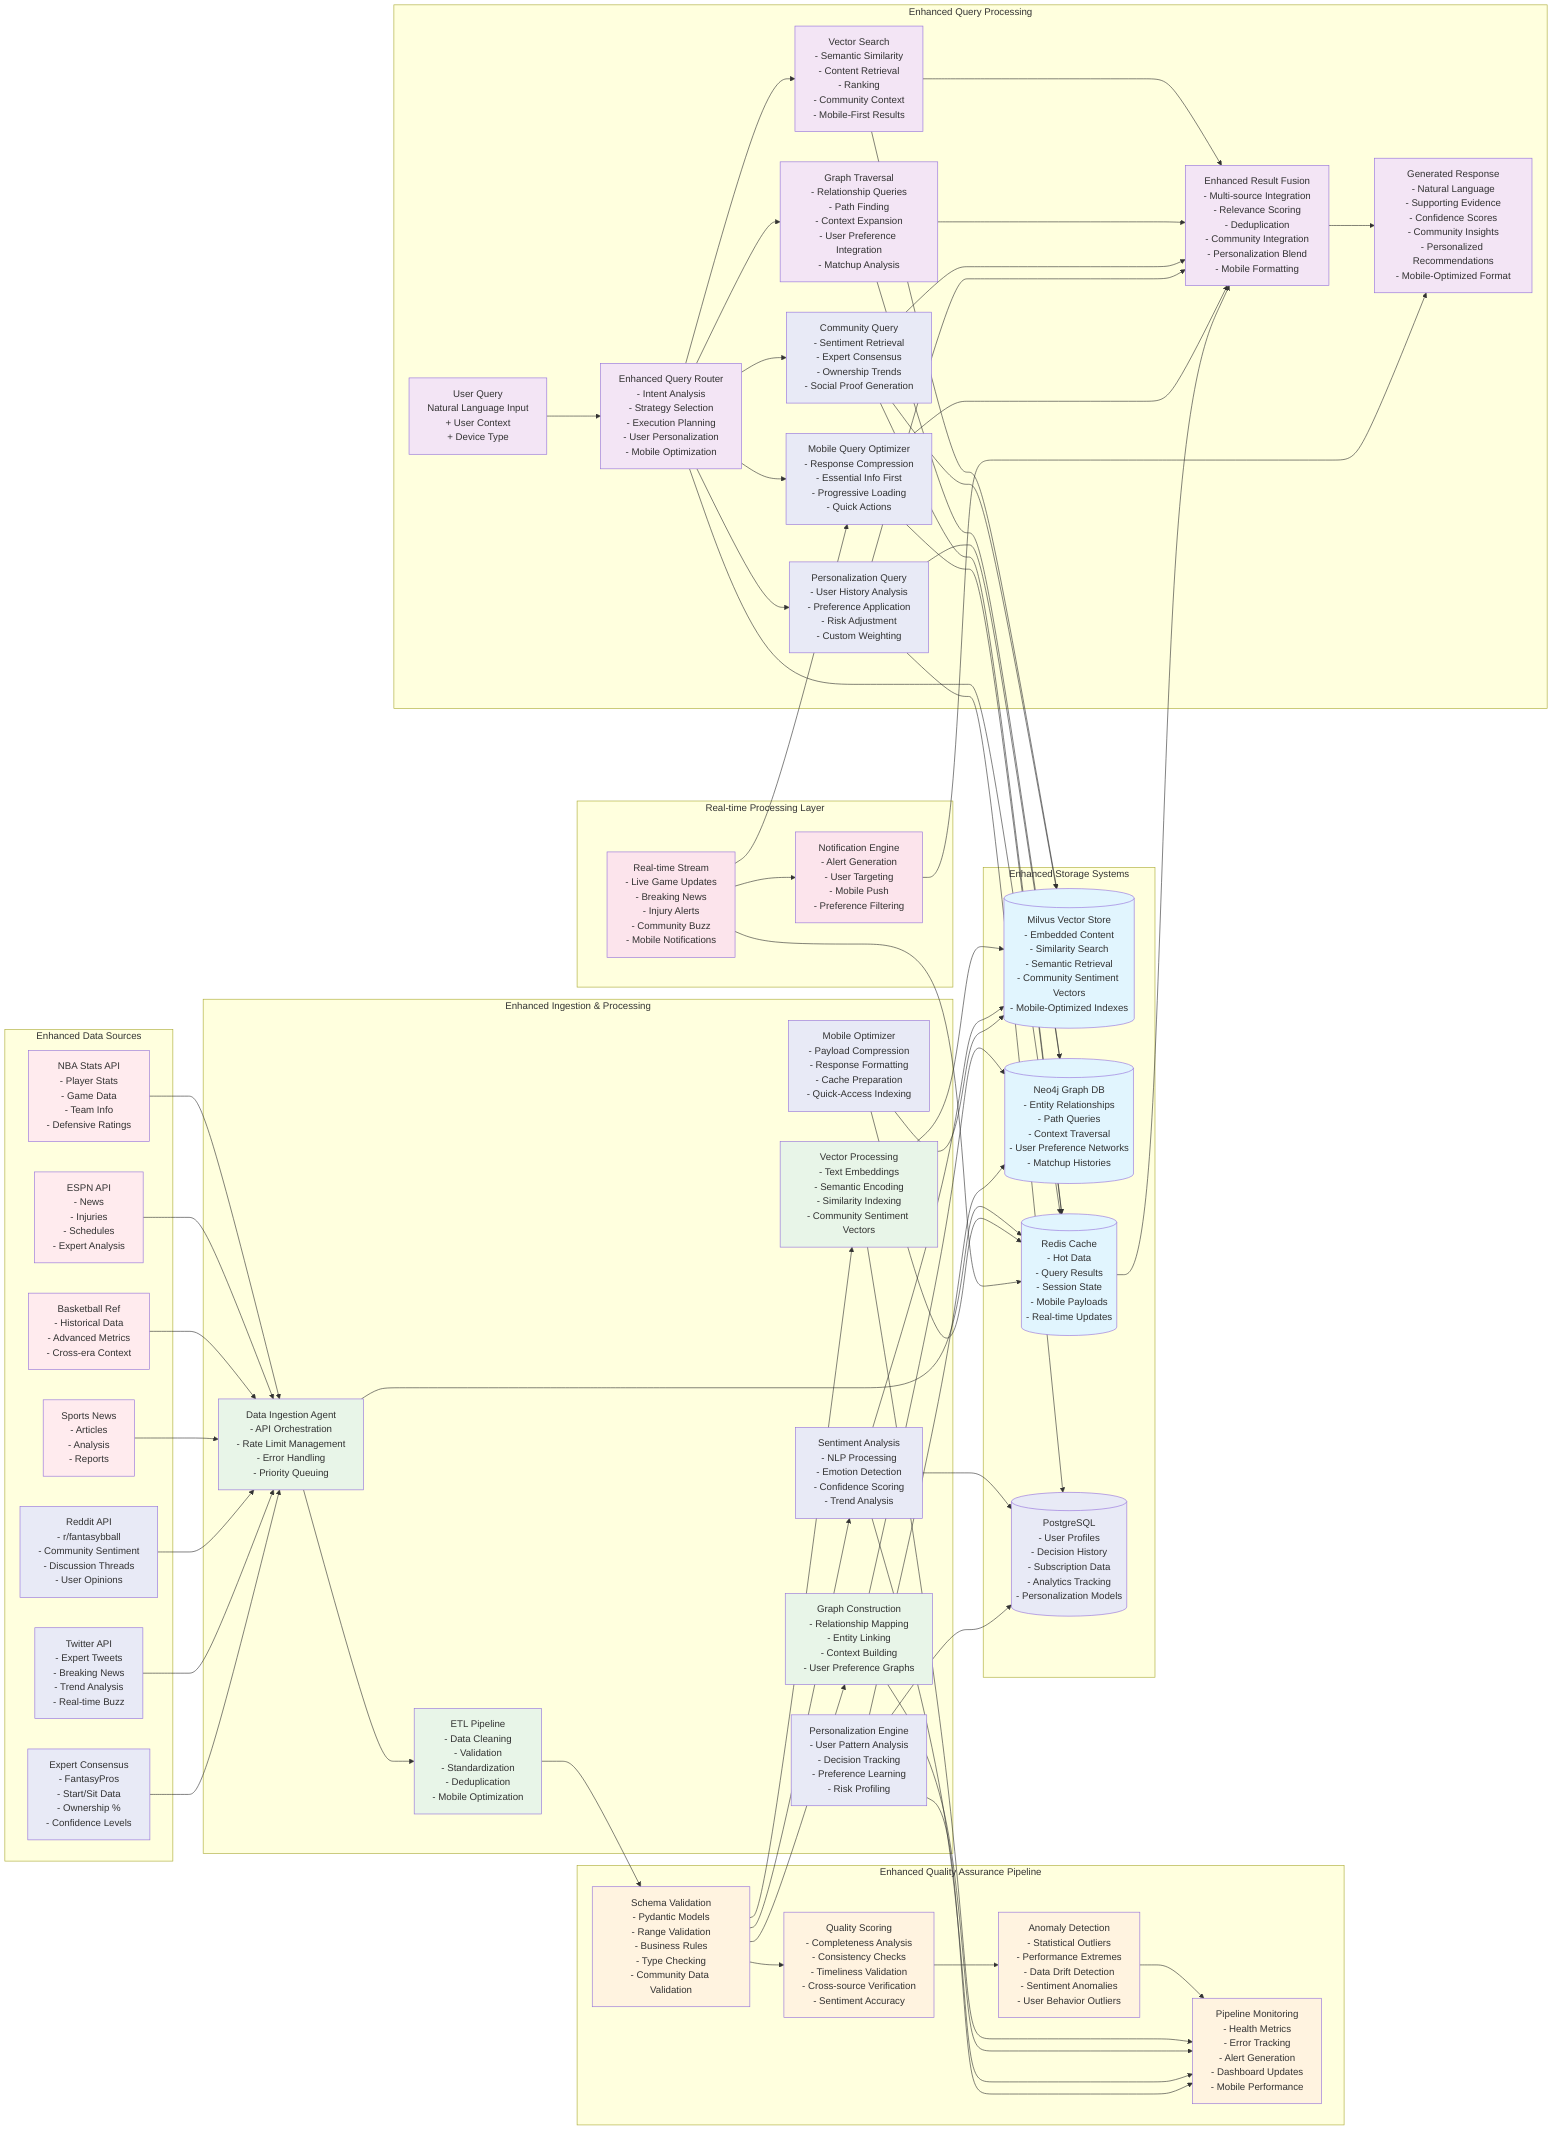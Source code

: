 graph LR
    subgraph "Enhanced Data Sources"
        NBA[NBA Stats API<br/>- Player Stats<br/>- Game Data<br/>- Team Info<br/>- Defensive Ratings]
        ESPN[ESPN API<br/>- News<br/>- Injuries<br/>- Schedules<br/>- Expert Analysis]
        BBR[Basketball Ref<br/>- Historical Data<br/>- Advanced Metrics<br/>- Cross-era Context]
        NEWS[Sports News<br/>- Articles<br/>- Analysis<br/>- Reports]
        
        %% NEW: Community Data Sources
        REDDIT[Reddit API<br/>- r/fantasybball<br/>- Community Sentiment<br/>- Discussion Threads<br/>- User Opinions]
        TWITTER[Twitter API<br/>- Expert Tweets<br/>- Breaking News<br/>- Trend Analysis<br/>- Real-time Buzz]
        EXPERT[Expert Consensus<br/>- FantasyPros<br/>- Start/Sit Data<br/>- Ownership %<br/>- Confidence Levels]
    end
    
    subgraph "Enhanced Ingestion & Processing"
        AGENT[Data Ingestion Agent<br/>- API Orchestration<br/>- Rate Limit Management<br/>- Error Handling<br/>- Priority Queuing]
        
        ETL[ETL Pipeline<br/>- Data Cleaning<br/>- Validation<br/>- Standardization<br/>- Deduplication<br/>- Mobile Optimization]
        
        EMBED[Vector Processing<br/>- Text Embeddings<br/>- Semantic Encoding<br/>- Similarity Indexing<br/>- Community Sentiment Vectors]
        
        GRAPH[Graph Construction<br/>- Relationship Mapping<br/>- Entity Linking<br/>- Context Building<br/>- User Preference Graphs]
        
        %% NEW: Specialized Processing
        SENTIMENT[Sentiment Analysis<br/>- NLP Processing<br/>- Emotion Detection<br/>- Confidence Scoring<br/>- Trend Analysis]
        
        PERSONALIZE[Personalization Engine<br/>- User Pattern Analysis<br/>- Decision Tracking<br/>- Preference Learning<br/>- Risk Profiling]
        
        MOBILE_OPT[Mobile Optimizer<br/>- Payload Compression<br/>- Response Formatting<br/>- Cache Preparation<br/>- Quick-Access Indexing]
    end
    
    subgraph "Enhanced Quality Assurance Pipeline"
        VALIDATE[Schema Validation<br/>- Pydantic Models<br/>- Range Validation<br/>- Business Rules<br/>- Type Checking<br/>- Community Data Validation]
        
        QUALITY[Quality Scoring<br/>- Completeness Analysis<br/>- Consistency Checks<br/>- Timeliness Validation<br/>- Cross-source Verification<br/>- Sentiment Accuracy]
        
        ANOMALY[Anomaly Detection<br/>- Statistical Outliers<br/>- Performance Extremes<br/>- Data Drift Detection<br/>- Sentiment Anomalies<br/>- User Behavior Outliers]
        
        MONITOR[Pipeline Monitoring<br/>- Health Metrics<br/>- Error Tracking<br/>- Alert Generation<br/>- Dashboard Updates<br/>- Mobile Performance]
    end
    
    subgraph "Enhanced Storage Systems"
        VECTOR[(Milvus Vector Store<br/>- Embedded Content<br/>- Similarity Search<br/>- Semantic Retrieval<br/>- Community Sentiment Vectors<br/>- Mobile-Optimized Indexes)]
        
        GRAPH_DB[(Neo4j Graph DB<br/>- Entity Relationships<br/>- Path Queries<br/>- Context Traversal<br/>- User Preference Networks<br/>- Matchup Histories)]
        
        CACHE[(Redis Cache<br/>- Hot Data<br/>- Query Results<br/>- Session State<br/>- Mobile Payloads<br/>- Real-time Updates)]
        
        %% NEW: User Data Storage
        USER_DB[(PostgreSQL<br/>- User Profiles<br/>- Decision History<br/>- Subscription Data<br/>- Analytics Tracking<br/>- Personalization Models)]
    end
    
    subgraph "Enhanced Query Processing"
        QUERY[User Query<br/>Natural Language Input<br/>+ User Context<br/>+ Device Type]
        
        ROUTER[Enhanced Query Router<br/>- Intent Analysis<br/>- Strategy Selection<br/>- Execution Planning<br/>- User Personalization<br/>- Mobile Optimization]
        
        VSEARCH[Vector Search<br/>- Semantic Similarity<br/>- Content Retrieval<br/>- Ranking<br/>- Community Context<br/>- Mobile-First Results]
        
        GQUERY[Graph Traversal<br/>- Relationship Queries<br/>- Path Finding<br/>- Context Expansion<br/>- User Preference Integration<br/>- Matchup Analysis]
        
        %% NEW: Specialized Query Processing
        COMMUNITY_Q[Community Query<br/>- Sentiment Retrieval<br/>- Expert Consensus<br/>- Ownership Trends<br/>- Social Proof Generation]
        
        PERSONAL_Q[Personalization Query<br/>- User History Analysis<br/>- Preference Application<br/>- Risk Adjustment<br/>- Custom Weighting]
        
        MOBILE_Q[Mobile Query Optimizer<br/>- Response Compression<br/>- Essential Info First<br/>- Progressive Loading<br/>- Quick Actions]
        
        FUSION[Enhanced Result Fusion<br/>- Multi-source Integration<br/>- Relevance Scoring<br/>- Deduplication<br/>- Community Integration<br/>- Personalization Blend<br/>- Mobile Formatting]
        
        RESPONSE[Generated Response<br/>- Natural Language<br/>- Supporting Evidence<br/>- Confidence Scores<br/>- Community Insights<br/>- Personalized Recommendations<br/>- Mobile-Optimized Format]
    end
    
    subgraph "Real-time Processing Layer"
        STREAM[Real-time Stream<br/>- Live Game Updates<br/>- Breaking News<br/>- Injury Alerts<br/>- Community Buzz<br/>- Mobile Notifications]
        
        NOTIF[Notification Engine<br/>- Alert Generation<br/>- User Targeting<br/>- Mobile Push<br/>- Preference Filtering]
    end
    
    %% Enhanced Data Ingestion Flow
    NBA --> AGENT
    ESPN --> AGENT
    BBR --> AGENT
    NEWS --> AGENT
    REDDIT --> AGENT
    TWITTER --> AGENT
    EXPERT --> AGENT
    
    AGENT --> ETL
    ETL --> VALIDATE
    VALIDATE --> EMBED
    VALIDATE --> GRAPH
    VALIDATE --> SENTIMENT
    
    EMBED --> VECTOR
    GRAPH --> GRAPH_DB
    SENTIMENT --> VECTOR
    SENTIMENT --> USER_DB
    AGENT --> CACHE
    
    %% NEW: Personalization Flow
    PERSONALIZE --> USER_DB
    PERSONALIZE --> GRAPH_DB
    MOBILE_OPT --> CACHE
    MOBILE_OPT --> VECTOR
    
    %% Enhanced Quality Pipeline Flow
    VALIDATE --> QUALITY
    QUALITY --> ANOMALY
    ANOMALY --> MONITOR
    EMBED --> MONITOR
    GRAPH --> MONITOR
    SENTIMENT --> MONITOR
    PERSONALIZE --> MONITOR
    
    %% Enhanced Query Processing Flow
    QUERY --> ROUTER
    ROUTER --> VSEARCH
    ROUTER --> GQUERY
    ROUTER --> COMMUNITY_Q
    ROUTER --> PERSONAL_Q
    ROUTER --> MOBILE_Q
    
    VSEARCH --> VECTOR
    GQUERY --> GRAPH_DB
    COMMUNITY_Q --> VECTOR
    COMMUNITY_Q --> CACHE
    PERSONAL_Q --> USER_DB
    PERSONAL_Q --> GRAPH_DB
    MOBILE_Q --> CACHE
    ROUTER --> CACHE
    
    VSEARCH --> FUSION
    GQUERY --> FUSION
    COMMUNITY_Q --> FUSION
    PERSONAL_Q --> FUSION
    MOBILE_Q --> FUSION
    CACHE --> FUSION
    
    FUSION --> RESPONSE
    
    %% NEW: Real-time Processing Flow
    STREAM --> CACHE
    STREAM --> NOTIF
    STREAM --> MOBILE_Q
    NOTIF --> RESPONSE
    
    %% Styling
    classDef sourceStyle fill:#ffebee
    classDef processStyle fill:#e8f5e8
    classDef qualityStyle fill:#fff3e0
    classDef storageStyle fill:#e1f5fe
    classDef queryStyle fill:#f3e5f5
    classDef realtimeStyle fill:#fce4ec
    classDef newStyle fill:#e8eaf6
    
    class NBA,ESPN,BBR,NEWS sourceStyle
    class REDDIT,TWITTER,EXPERT newStyle
    class AGENT,ETL,EMBED,GRAPH processStyle
    class SENTIMENT,PERSONALIZE,MOBILE_OPT newStyle
    class VALIDATE,QUALITY,ANOMALY,MONITOR qualityStyle
    class VECTOR,GRAPH_DB,CACHE storageStyle
    class USER_DB newStyle
    class QUERY,ROUTER,VSEARCH,GQUERY,FUSION,RESPONSE queryStyle
    class COMMUNITY_Q,PERSONAL_Q,MOBILE_Q newStyle
    class STREAM,NOTIF realtimeStyle